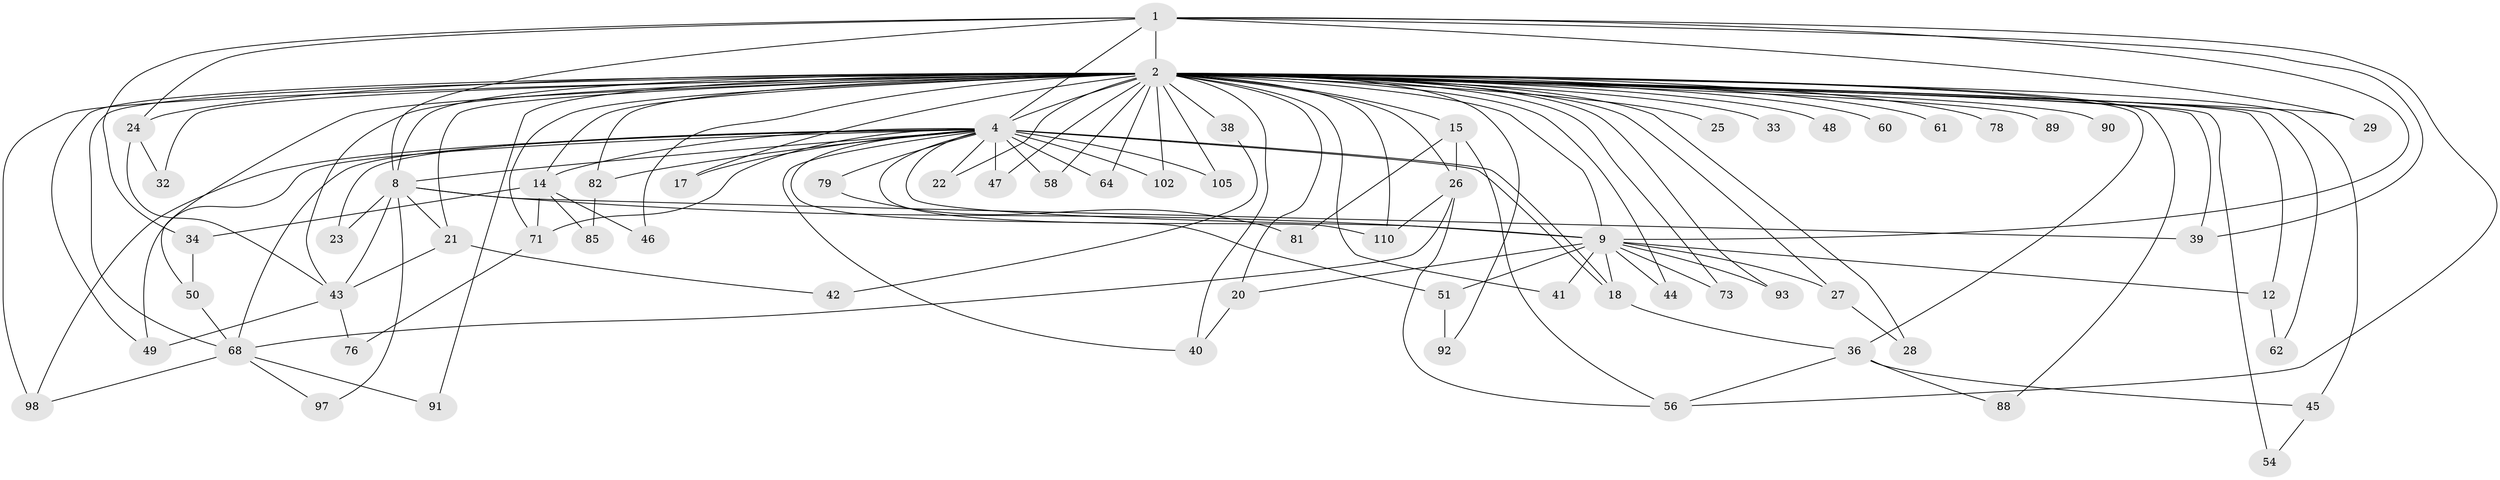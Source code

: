 // original degree distribution, {15: 0.015384615384615385, 25: 0.007692307692307693, 28: 0.007692307692307693, 24: 0.007692307692307693, 31: 0.015384615384615385, 21: 0.015384615384615385, 20: 0.007692307692307693, 2: 0.5307692307692308, 5: 0.06153846153846154, 8: 0.007692307692307693, 4: 0.11538461538461539, 3: 0.17692307692307693, 6: 0.03076923076923077}
// Generated by graph-tools (version 1.1) at 2025/13/03/09/25 04:13:54]
// undirected, 65 vertices, 132 edges
graph export_dot {
graph [start="1"]
  node [color=gray90,style=filled];
  1;
  2 [super="+119+130+122+72+63+3+35+5"];
  4 [super="+10+84+101+86"];
  8 [super="+103+30+95"];
  9;
  12 [super="+80"];
  14;
  15 [super="+57"];
  17;
  18 [super="+53"];
  20 [super="+94+109"];
  21;
  22;
  23;
  24;
  25;
  26;
  27;
  28;
  29;
  32 [super="+112"];
  33;
  34;
  36;
  38;
  39;
  40;
  41;
  42;
  43 [super="+125"];
  44;
  45;
  46;
  47 [super="+75"];
  48 [super="+70"];
  49 [super="+65"];
  50;
  51 [super="+55"];
  54;
  56 [super="+113"];
  58;
  60;
  61;
  62;
  64 [super="+87"];
  68 [super="+77+74"];
  71 [super="+99+117"];
  73;
  76;
  78;
  79;
  81;
  82 [super="+128"];
  85;
  88;
  89;
  90;
  91;
  92;
  93;
  97;
  98;
  102;
  105;
  110 [super="+127"];
  1 -- 2 [weight=6];
  1 -- 4 [weight=2];
  1 -- 8;
  1 -- 9;
  1 -- 24;
  1 -- 29;
  1 -- 34;
  1 -- 39;
  1 -- 56;
  2 -- 4 [weight=14];
  2 -- 8 [weight=7];
  2 -- 9 [weight=6];
  2 -- 14 [weight=2];
  2 -- 21 [weight=3];
  2 -- 29;
  2 -- 38 [weight=3];
  2 -- 64 [weight=3];
  2 -- 68 [weight=3];
  2 -- 43;
  2 -- 32 [weight=3];
  2 -- 71 [weight=2];
  2 -- 12 [weight=3];
  2 -- 78 [weight=2];
  2 -- 15 [weight=2];
  2 -- 25 [weight=3];
  2 -- 26;
  2 -- 89 [weight=2];
  2 -- 28;
  2 -- 90;
  2 -- 91;
  2 -- 93;
  2 -- 39;
  2 -- 40;
  2 -- 105;
  2 -- 45 [weight=2];
  2 -- 49;
  2 -- 58 [weight=4];
  2 -- 60 [weight=2];
  2 -- 61 [weight=3];
  2 -- 102;
  2 -- 47 [weight=2];
  2 -- 82;
  2 -- 17;
  2 -- 20 [weight=4];
  2 -- 22;
  2 -- 24;
  2 -- 27;
  2 -- 33;
  2 -- 36;
  2 -- 41;
  2 -- 44;
  2 -- 46;
  2 -- 48 [weight=3];
  2 -- 50;
  2 -- 54;
  2 -- 62;
  2 -- 73;
  2 -- 88;
  2 -- 92;
  2 -- 98;
  2 -- 110;
  4 -- 8 [weight=2];
  4 -- 9 [weight=2];
  4 -- 17;
  4 -- 18;
  4 -- 18;
  4 -- 58;
  4 -- 64;
  4 -- 79 [weight=2];
  4 -- 82 [weight=2];
  4 -- 102;
  4 -- 105;
  4 -- 71;
  4 -- 110;
  4 -- 51;
  4 -- 22;
  4 -- 23;
  4 -- 68 [weight=2];
  4 -- 98;
  4 -- 14 [weight=2];
  4 -- 40;
  4 -- 47;
  4 -- 49;
  8 -- 9 [weight=2];
  8 -- 23;
  8 -- 39;
  8 -- 43;
  8 -- 21;
  8 -- 97;
  9 -- 12;
  9 -- 20;
  9 -- 27;
  9 -- 41;
  9 -- 44;
  9 -- 51 [weight=2];
  9 -- 73;
  9 -- 93;
  9 -- 18;
  12 -- 62;
  14 -- 34;
  14 -- 46;
  14 -- 85;
  14 -- 71;
  15 -- 26;
  15 -- 81;
  15 -- 56;
  18 -- 36;
  20 -- 40;
  21 -- 42;
  21 -- 43;
  24 -- 43;
  24 -- 32;
  26 -- 56;
  26 -- 68;
  26 -- 110;
  27 -- 28;
  34 -- 50;
  36 -- 45;
  36 -- 56;
  36 -- 88;
  38 -- 42;
  43 -- 49;
  43 -- 76;
  45 -- 54;
  50 -- 68;
  51 -- 92;
  68 -- 98;
  68 -- 97;
  68 -- 91;
  71 -- 76;
  79 -- 81;
  82 -- 85;
}
